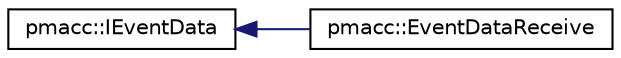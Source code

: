 digraph "Graphical Class Hierarchy"
{
 // LATEX_PDF_SIZE
  edge [fontname="Helvetica",fontsize="10",labelfontname="Helvetica",labelfontsize="10"];
  node [fontname="Helvetica",fontsize="10",shape=record];
  rankdir="LR";
  Node0 [label="pmacc::IEventData",height=0.2,width=0.4,color="black", fillcolor="white", style="filled",URL="$classpmacc_1_1_i_event_data.html",tooltip="Base class for event data."];
  Node0 -> Node1 [dir="back",color="midnightblue",fontsize="10",style="solid",fontname="Helvetica"];
  Node1 [label="pmacc::EventDataReceive",height=0.2,width=0.4,color="black", fillcolor="white", style="filled",URL="$classpmacc_1_1_event_data_receive.html",tooltip=" "];
}

